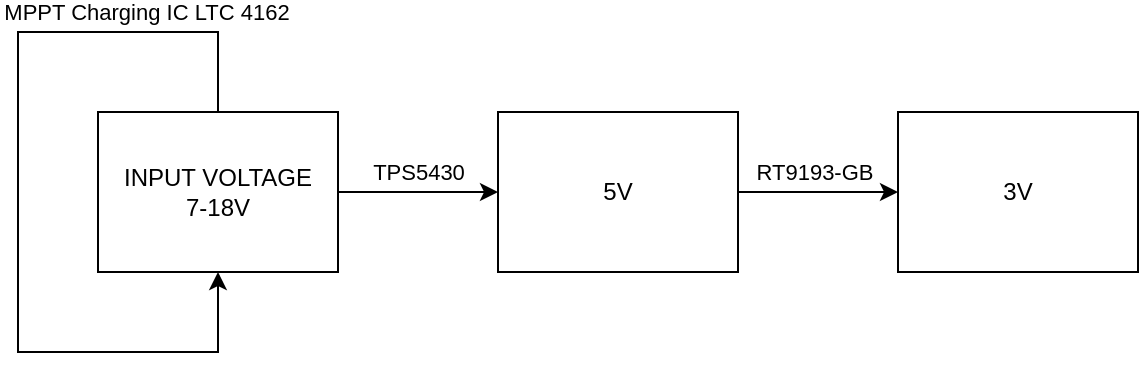 <mxfile version="24.4.2" type="github">
  <diagram name="Trang-1" id="CKeOaCZzpsmmcXEO4DyK">
    <mxGraphModel dx="868" dy="514" grid="1" gridSize="10" guides="1" tooltips="1" connect="1" arrows="1" fold="1" page="1" pageScale="1" pageWidth="827" pageHeight="1169" math="0" shadow="0">
      <root>
        <mxCell id="0" />
        <mxCell id="1" parent="0" />
        <mxCell id="OwNLMk1GjVaSDZsHJYaO-3" value="" style="edgeStyle=orthogonalEdgeStyle;rounded=0;orthogonalLoop=1;jettySize=auto;html=1;" edge="1" parent="1" source="OwNLMk1GjVaSDZsHJYaO-1" target="OwNLMk1GjVaSDZsHJYaO-2">
          <mxGeometry relative="1" as="geometry" />
        </mxCell>
        <mxCell id="OwNLMk1GjVaSDZsHJYaO-6" value="TPS5430" style="edgeLabel;html=1;align=center;verticalAlign=middle;resizable=0;points=[];" vertex="1" connectable="0" parent="OwNLMk1GjVaSDZsHJYaO-3">
          <mxGeometry x="-0.181" relative="1" as="geometry">
            <mxPoint x="7" y="-10" as="offset" />
          </mxGeometry>
        </mxCell>
        <mxCell id="OwNLMk1GjVaSDZsHJYaO-4" style="edgeStyle=orthogonalEdgeStyle;rounded=0;orthogonalLoop=1;jettySize=auto;html=1;entryX=0.5;entryY=1;entryDx=0;entryDy=0;" edge="1" parent="1" target="OwNLMk1GjVaSDZsHJYaO-1">
          <mxGeometry relative="1" as="geometry">
            <mxPoint x="220" y="209.97" as="targetPoint" />
            <mxPoint x="220" y="159.97" as="sourcePoint" />
            <Array as="points">
              <mxPoint x="220" y="80" />
              <mxPoint x="120" y="80" />
              <mxPoint x="120" y="240" />
              <mxPoint x="220" y="240" />
            </Array>
          </mxGeometry>
        </mxCell>
        <mxCell id="OwNLMk1GjVaSDZsHJYaO-5" value="MPPT Charging IC LTC 4162" style="edgeLabel;html=1;align=center;verticalAlign=middle;resizable=0;points=[];" vertex="1" connectable="0" parent="OwNLMk1GjVaSDZsHJYaO-4">
          <mxGeometry x="-0.452" y="-1" relative="1" as="geometry">
            <mxPoint x="15" y="-9" as="offset" />
          </mxGeometry>
        </mxCell>
        <mxCell id="OwNLMk1GjVaSDZsHJYaO-1" value="INPUT VOLTAGE&lt;div&gt;7-18V&lt;/div&gt;" style="rounded=0;whiteSpace=wrap;html=1;" vertex="1" parent="1">
          <mxGeometry x="160" y="120" width="120" height="80" as="geometry" />
        </mxCell>
        <mxCell id="OwNLMk1GjVaSDZsHJYaO-8" value="" style="edgeStyle=orthogonalEdgeStyle;rounded=0;orthogonalLoop=1;jettySize=auto;html=1;" edge="1" parent="1" source="OwNLMk1GjVaSDZsHJYaO-2" target="OwNLMk1GjVaSDZsHJYaO-7">
          <mxGeometry relative="1" as="geometry" />
        </mxCell>
        <mxCell id="OwNLMk1GjVaSDZsHJYaO-9" value="RT9193-GB" style="edgeLabel;html=1;align=center;verticalAlign=middle;resizable=0;points=[];" vertex="1" connectable="0" parent="OwNLMk1GjVaSDZsHJYaO-8">
          <mxGeometry x="-0.048" y="-1" relative="1" as="geometry">
            <mxPoint y="-11" as="offset" />
          </mxGeometry>
        </mxCell>
        <mxCell id="OwNLMk1GjVaSDZsHJYaO-2" value="5V" style="whiteSpace=wrap;html=1;rounded=0;" vertex="1" parent="1">
          <mxGeometry x="360" y="120" width="120" height="80" as="geometry" />
        </mxCell>
        <mxCell id="OwNLMk1GjVaSDZsHJYaO-7" value="3V" style="whiteSpace=wrap;html=1;rounded=0;" vertex="1" parent="1">
          <mxGeometry x="560" y="120" width="120" height="80" as="geometry" />
        </mxCell>
      </root>
    </mxGraphModel>
  </diagram>
</mxfile>
